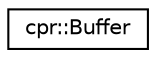 digraph "Graphical Class Hierarchy"
{
 // LATEX_PDF_SIZE
  edge [fontname="Helvetica",fontsize="10",labelfontname="Helvetica",labelfontsize="10"];
  node [fontname="Helvetica",fontsize="10",shape=record];
  rankdir="LR";
  Node0 [label="cpr::Buffer",height=0.2,width=0.4,color="black", fillcolor="white", style="filled",URL="$structcpr_1_1_buffer.html",tooltip=" "];
}
